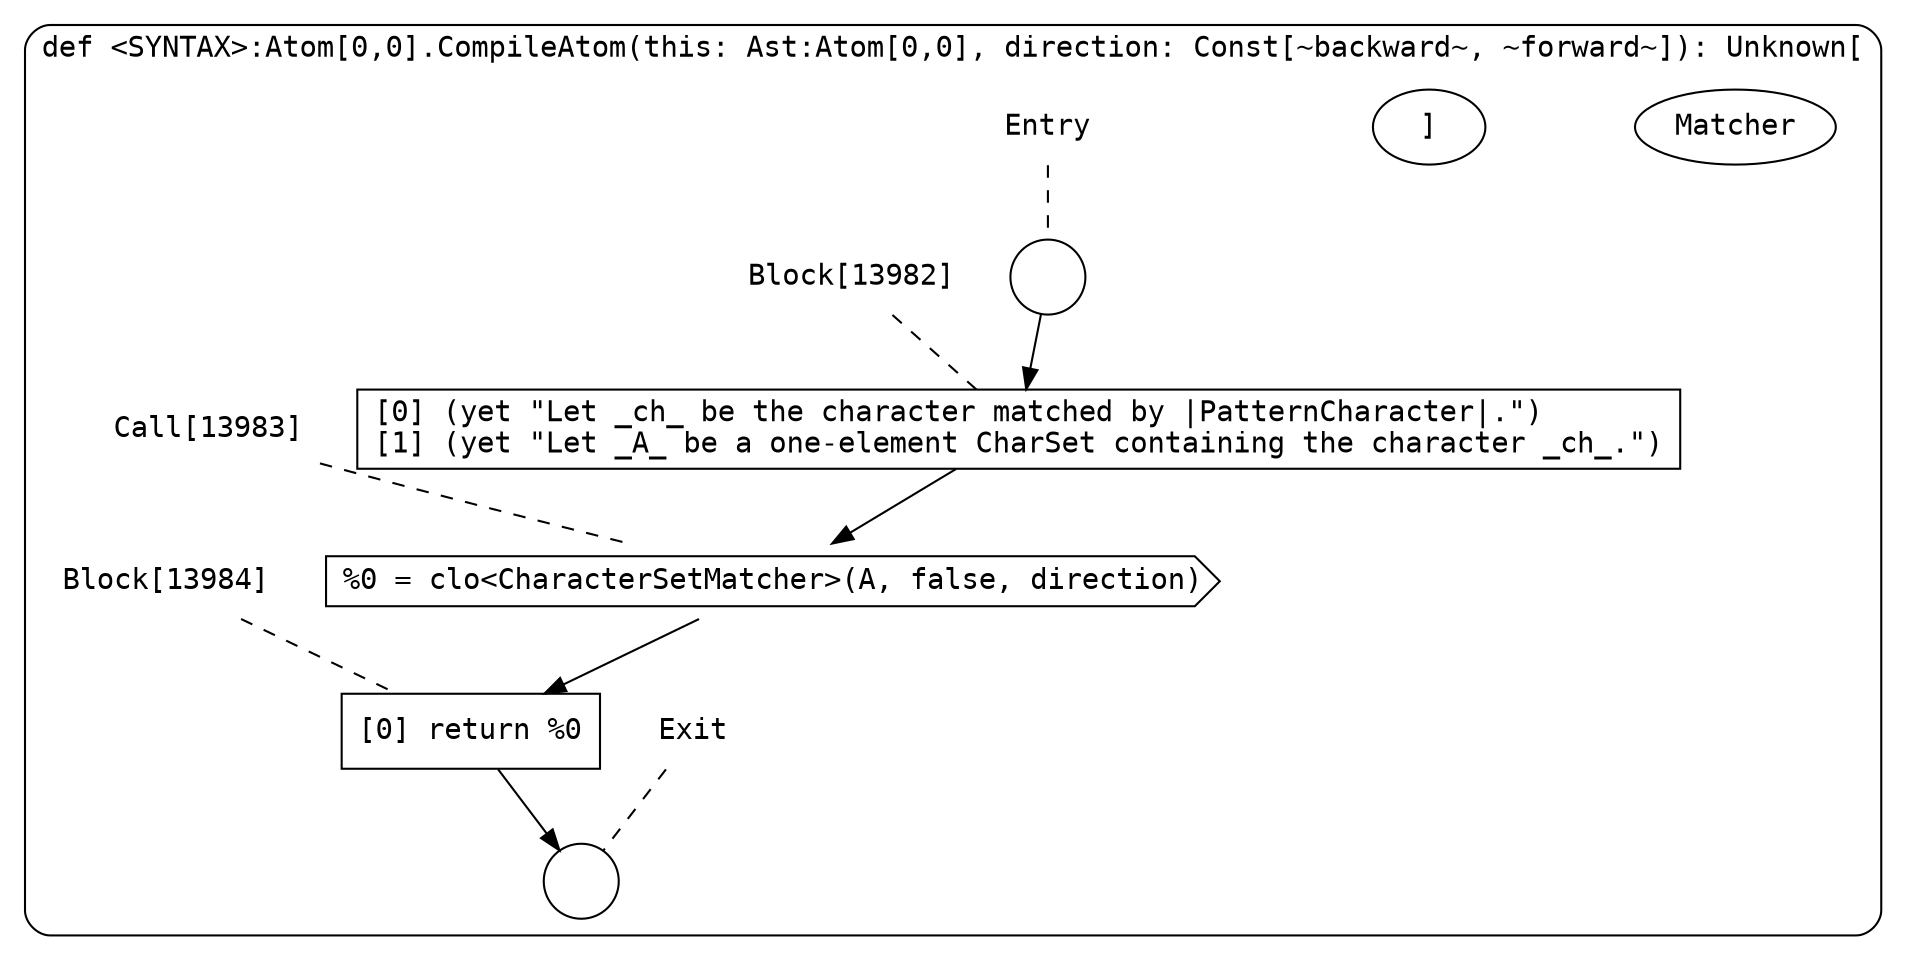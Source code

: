 digraph {
  graph [fontname = "Consolas"]
  node [fontname = "Consolas"]
  edge [fontname = "Consolas"]
  subgraph cluster2267 {
    label = "def <SYNTAX>:Atom[0,0].CompileAtom(this: Ast:Atom[0,0], direction: Const[~backward~, ~forward~]): Unknown["Matcher"]"
    style = rounded
    cluster2267_entry_name [shape=none, label=<<font color="black">Entry</font>>]
    cluster2267_entry_name -> cluster2267_entry [arrowhead=none, color="black", style=dashed]
    cluster2267_entry [shape=circle label=" " color="black" fillcolor="white" style=filled]
    cluster2267_entry -> node13982 [color="black"]
    cluster2267_exit_name [shape=none, label=<<font color="black">Exit</font>>]
    cluster2267_exit_name -> cluster2267_exit [arrowhead=none, color="black", style=dashed]
    cluster2267_exit [shape=circle label=" " color="black" fillcolor="white" style=filled]
    node13982_name [shape=none, label=<<font color="black">Block[13982]</font>>]
    node13982_name -> node13982 [arrowhead=none, color="black", style=dashed]
    node13982 [shape=box, label=<<font color="black">[0] (yet &quot;Let _ch_ be the character matched by |PatternCharacter|.&quot;)<BR ALIGN="LEFT"/>[1] (yet &quot;Let _A_ be a one-element CharSet containing the character _ch_.&quot;)<BR ALIGN="LEFT"/></font>> color="black" fillcolor="white", style=filled]
    node13982 -> node13983 [color="black"]
    node13983_name [shape=none, label=<<font color="black">Call[13983]</font>>]
    node13983_name -> node13983 [arrowhead=none, color="black", style=dashed]
    node13983 [shape=cds, label=<<font color="black">%0 = clo&lt;CharacterSetMatcher&gt;(A, false, direction)</font>> color="black" fillcolor="white", style=filled]
    node13983 -> node13984 [color="black"]
    node13984_name [shape=none, label=<<font color="black">Block[13984]</font>>]
    node13984_name -> node13984 [arrowhead=none, color="black", style=dashed]
    node13984 [shape=box, label=<<font color="black">[0] return %0<BR ALIGN="LEFT"/></font>> color="black" fillcolor="white", style=filled]
    node13984 -> cluster2267_exit [color="black"]
  }
}